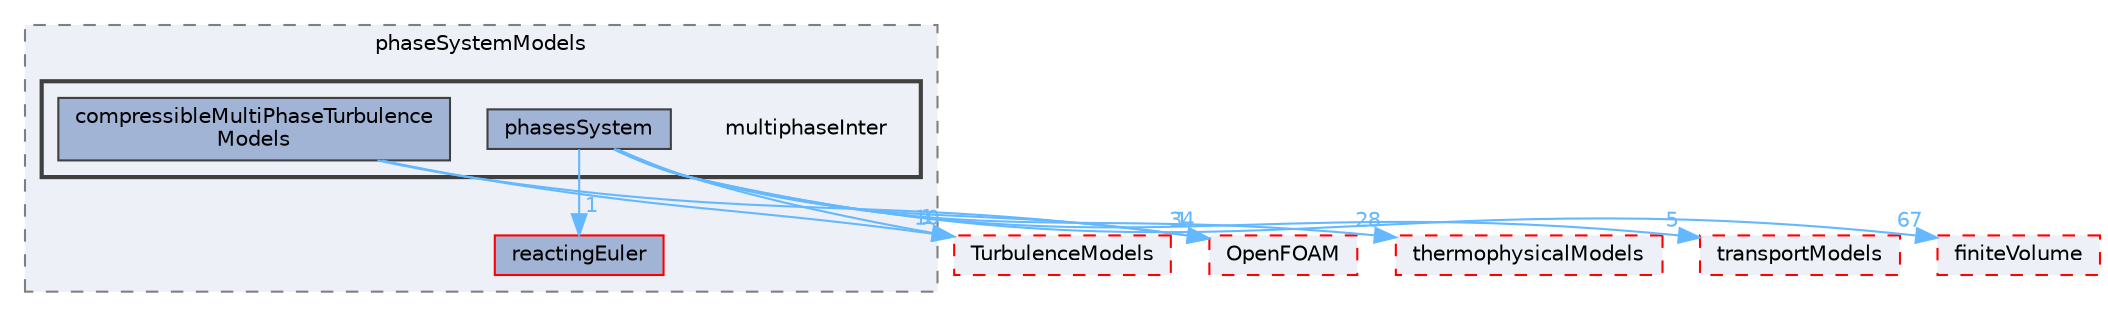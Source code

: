 digraph "src/phaseSystemModels/multiphaseInter"
{
 // LATEX_PDF_SIZE
  bgcolor="transparent";
  edge [fontname=Helvetica,fontsize=10,labelfontname=Helvetica,labelfontsize=10];
  node [fontname=Helvetica,fontsize=10,shape=box,height=0.2,width=0.4];
  compound=true
  subgraph clusterdir_cd6600bc80177e0c28877b216d84d6c6 {
    graph [ bgcolor="#edf0f7", pencolor="grey50", label="phaseSystemModels", fontname=Helvetica,fontsize=10 style="filled,dashed", URL="dir_cd6600bc80177e0c28877b216d84d6c6.html",tooltip=""]
  dir_7263d3bc03bb574c88ee6a985fde1644 [label="reactingEuler", fillcolor="#a2b4d6", color="red", style="filled", URL="dir_7263d3bc03bb574c88ee6a985fde1644.html",tooltip=""];
  subgraph clusterdir_9528c7bf1eeedd507a266eda5207d7d4 {
    graph [ bgcolor="#edf0f7", pencolor="grey25", label="", fontname=Helvetica,fontsize=10 style="filled,bold", URL="dir_9528c7bf1eeedd507a266eda5207d7d4.html",tooltip=""]
    dir_9528c7bf1eeedd507a266eda5207d7d4 [shape=plaintext, label="multiphaseInter"];
  dir_eef0d8625415b14c28def1a8465dd6db [label="compressibleMultiPhaseTurbulence\lModels", fillcolor="#a2b4d6", color="grey25", style="filled", URL="dir_eef0d8625415b14c28def1a8465dd6db.html",tooltip=""];
  dir_db395476bb1f6f0ed4c109e4728d6393 [label="phasesSystem", fillcolor="#a2b4d6", color="grey25", style="filled", URL="dir_db395476bb1f6f0ed4c109e4728d6393.html",tooltip=""];
  }
  }
  dir_1eda626aeac0f0ad2848c36acaa5d501 [label="TurbulenceModels", fillcolor="#edf0f7", color="red", style="filled,dashed", URL="dir_1eda626aeac0f0ad2848c36acaa5d501.html",tooltip=""];
  dir_2778d089ec5c4f66810b11f753867003 [label="thermophysicalModels", fillcolor="#edf0f7", color="red", style="filled,dashed", URL="dir_2778d089ec5c4f66810b11f753867003.html",tooltip=""];
  dir_9415e59289a6feeb24164dafa70a594f [label="transportModels", fillcolor="#edf0f7", color="red", style="filled,dashed", URL="dir_9415e59289a6feeb24164dafa70a594f.html",tooltip=""];
  dir_9bd15774b555cf7259a6fa18f99fe99b [label="finiteVolume", fillcolor="#edf0f7", color="red", style="filled,dashed", URL="dir_9bd15774b555cf7259a6fa18f99fe99b.html",tooltip=""];
  dir_c5473ff19b20e6ec4dfe5c310b3778a8 [label="OpenFOAM", fillcolor="#edf0f7", color="red", style="filled,dashed", URL="dir_c5473ff19b20e6ec4dfe5c310b3778a8.html",tooltip=""];
  dir_eef0d8625415b14c28def1a8465dd6db->dir_1eda626aeac0f0ad2848c36acaa5d501 [headlabel="10", labeldistance=1.5 headhref="dir_000594_004143.html" href="dir_000594_004143.html" color="steelblue1" fontcolor="steelblue1"];
  dir_eef0d8625415b14c28def1a8465dd6db->dir_c5473ff19b20e6ec4dfe5c310b3778a8 [headlabel="1", labeldistance=1.5 headhref="dir_000594_002695.html" href="dir_000594_002695.html" color="steelblue1" fontcolor="steelblue1"];
  dir_db395476bb1f6f0ed4c109e4728d6393->dir_1eda626aeac0f0ad2848c36acaa5d501 [headlabel="1", labeldistance=1.5 headhref="dir_002905_004143.html" href="dir_002905_004143.html" color="steelblue1" fontcolor="steelblue1"];
  dir_db395476bb1f6f0ed4c109e4728d6393->dir_2778d089ec5c4f66810b11f753867003 [headlabel="28", labeldistance=1.5 headhref="dir_002905_004022.html" href="dir_002905_004022.html" color="steelblue1" fontcolor="steelblue1"];
  dir_db395476bb1f6f0ed4c109e4728d6393->dir_7263d3bc03bb574c88ee6a985fde1644 [headlabel="1", labeldistance=1.5 headhref="dir_002905_003212.html" href="dir_002905_003212.html" color="steelblue1" fontcolor="steelblue1"];
  dir_db395476bb1f6f0ed4c109e4728d6393->dir_9415e59289a6feeb24164dafa70a594f [headlabel="5", labeldistance=1.5 headhref="dir_002905_004112.html" href="dir_002905_004112.html" color="steelblue1" fontcolor="steelblue1"];
  dir_db395476bb1f6f0ed4c109e4728d6393->dir_9bd15774b555cf7259a6fa18f99fe99b [headlabel="67", labeldistance=1.5 headhref="dir_002905_001387.html" href="dir_002905_001387.html" color="steelblue1" fontcolor="steelblue1"];
  dir_db395476bb1f6f0ed4c109e4728d6393->dir_c5473ff19b20e6ec4dfe5c310b3778a8 [headlabel="34", labeldistance=1.5 headhref="dir_002905_002695.html" href="dir_002905_002695.html" color="steelblue1" fontcolor="steelblue1"];
}
